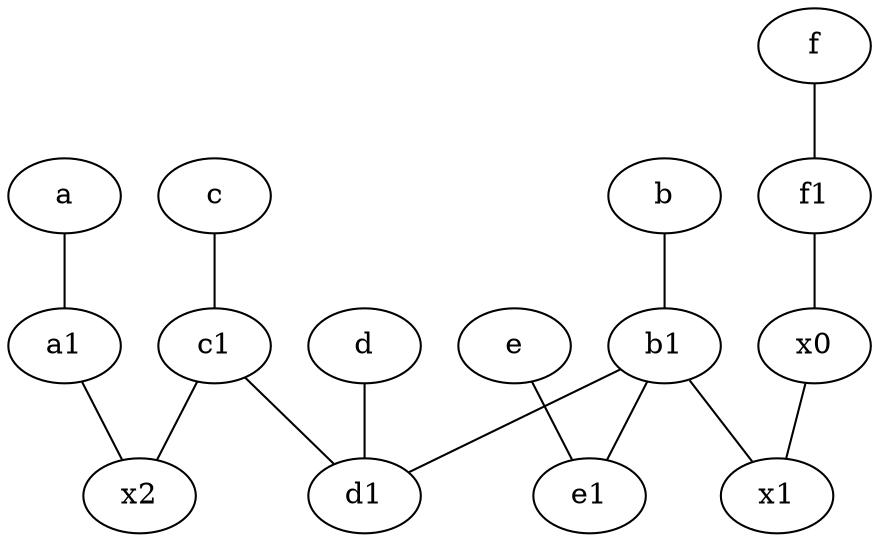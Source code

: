 graph {
	node [labelfontsize=50]
	x1 [labelfontsize=50]
	c1 [labelfontsize=50 pos="4.5,3!"]
	a1 [labelfontsize=50 pos="8,3!"]
	b1 [labelfontsize=50 pos="9,4!"]
	x0 [labelfontsize=50]
	b [labelfontsize=50 pos="10,4!"]
	x2 [labelfontsize=50]
	d1 [labelfontsize=50 pos="3,5!"]
	f1 [labelfontsize=50 pos="3,8!"]
	e1 [labelfontsize=50 pos="7,7!"]
	f -- f1
	b1 -- d1
	b1 -- x1
	c1 -- d1
	c -- c1
	x0 -- x1
	a1 -- x2
	d -- d1
	f1 -- x0
	c1 -- x2
	a -- a1
	b1 -- e1
	e -- e1
	b -- b1
}
